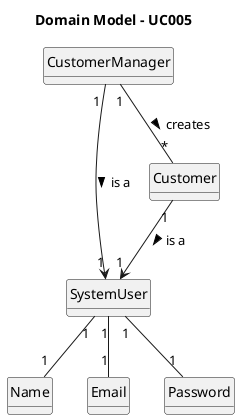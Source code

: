@startuml
skinparam monochrome false
skinparam packageStyle rectangle
skinparam shadowing false

skinparam classAttributeIconSize 0

left to right direction
top to bottom direction

hide circle
hide methods

title Domain Model - UC005

class SystemUser{}

class Name{
}

class Email{
}

class Password{
}

class CustomerManager {}

class Customer {}

CustomerManager "1" -- "*" Customer: creates >
Customer " 1" --> "1" SystemUser: is a >
CustomerManager "1 " --> "1" SystemUser: is a >
SystemUser "1" -- "1" Name
SystemUser "1" -- "1" Email
SystemUser "1" -- "1" Password
@enduml